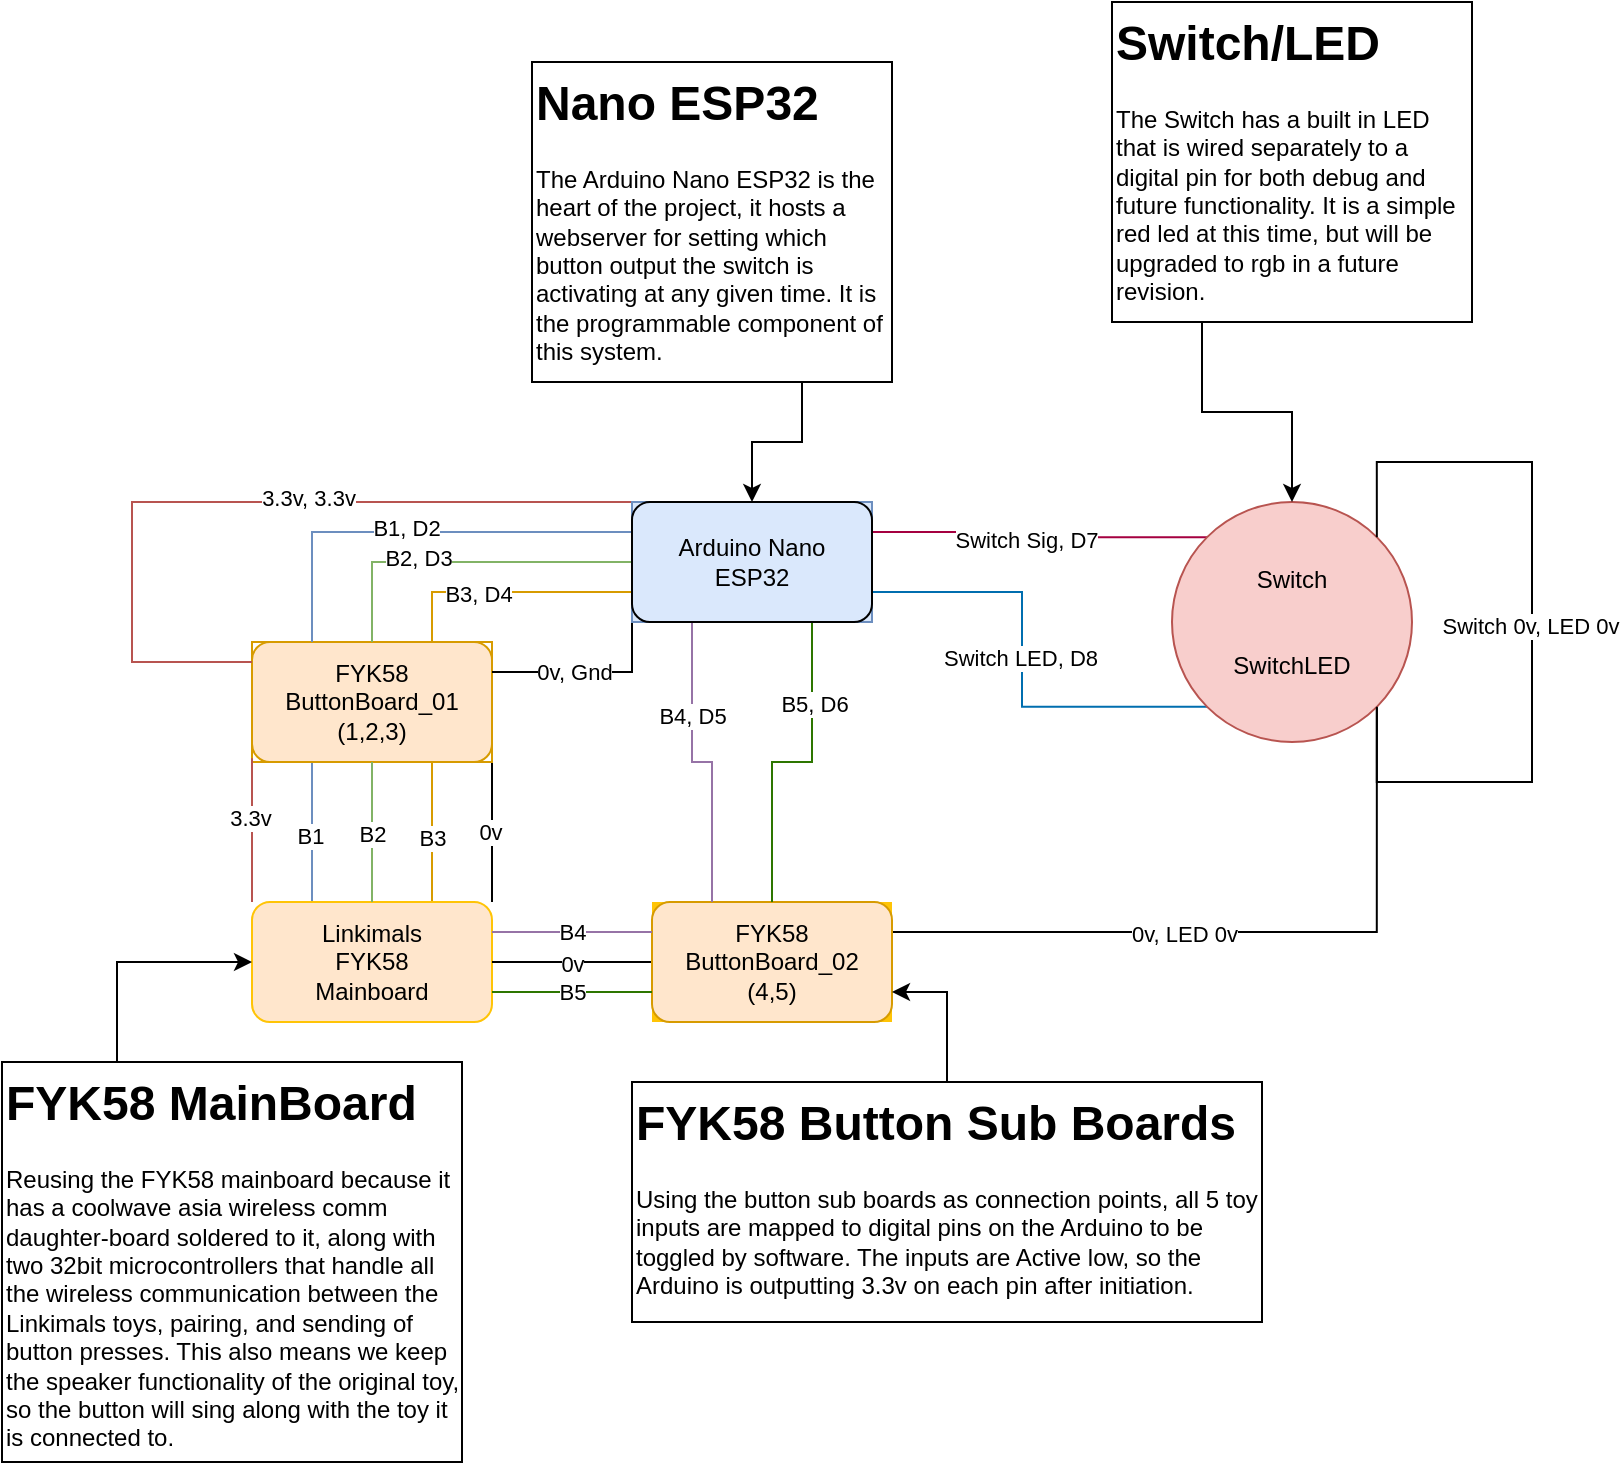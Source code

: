 <mxfile version="24.4.2" type="device">
  <diagram name="Page-1" id="6iL0zZdb1UXBClO7vo0i">
    <mxGraphModel dx="867" dy="540" grid="1" gridSize="10" guides="1" tooltips="1" connect="1" arrows="1" fold="1" page="1" pageScale="1" pageWidth="850" pageHeight="1100" math="0" shadow="0">
      <root>
        <mxCell id="0" />
        <mxCell id="1" parent="0" />
        <mxCell id="ko5nIw5XlUjQezfp-rK0-13" style="edgeStyle=orthogonalEdgeStyle;rounded=0;orthogonalLoop=1;jettySize=auto;html=1;exitX=0.25;exitY=0;exitDx=0;exitDy=0;entryX=0.25;entryY=1;entryDx=0;entryDy=0;endArrow=none;endFill=0;fillColor=#dae8fc;strokeColor=#6c8ebf;" edge="1" parent="1" source="ko5nIw5XlUjQezfp-rK0-3" target="ko5nIw5XlUjQezfp-rK0-8">
          <mxGeometry relative="1" as="geometry" />
        </mxCell>
        <mxCell id="ko5nIw5XlUjQezfp-rK0-17" value="B1" style="edgeLabel;html=1;align=center;verticalAlign=middle;resizable=0;points=[];" vertex="1" connectable="0" parent="ko5nIw5XlUjQezfp-rK0-13">
          <mxGeometry x="-0.052" y="1" relative="1" as="geometry">
            <mxPoint as="offset" />
          </mxGeometry>
        </mxCell>
        <mxCell id="ko5nIw5XlUjQezfp-rK0-15" style="edgeStyle=orthogonalEdgeStyle;rounded=0;orthogonalLoop=1;jettySize=auto;html=1;exitX=0.75;exitY=0;exitDx=0;exitDy=0;entryX=0.75;entryY=1;entryDx=0;entryDy=0;endArrow=none;endFill=0;fillColor=#ffe6cc;strokeColor=#d79b00;" edge="1" parent="1" source="ko5nIw5XlUjQezfp-rK0-3" target="ko5nIw5XlUjQezfp-rK0-8">
          <mxGeometry relative="1" as="geometry" />
        </mxCell>
        <mxCell id="ko5nIw5XlUjQezfp-rK0-19" value="B3" style="edgeLabel;html=1;align=center;verticalAlign=middle;resizable=0;points=[];" vertex="1" connectable="0" parent="ko5nIw5XlUjQezfp-rK0-15">
          <mxGeometry x="-0.07" relative="1" as="geometry">
            <mxPoint as="offset" />
          </mxGeometry>
        </mxCell>
        <mxCell id="ko5nIw5XlUjQezfp-rK0-16" style="edgeStyle=orthogonalEdgeStyle;rounded=0;orthogonalLoop=1;jettySize=auto;html=1;exitX=1;exitY=0;exitDx=0;exitDy=0;entryX=1;entryY=1;entryDx=0;entryDy=0;endArrow=none;endFill=0;" edge="1" parent="1" source="ko5nIw5XlUjQezfp-rK0-3" target="ko5nIw5XlUjQezfp-rK0-8">
          <mxGeometry relative="1" as="geometry" />
        </mxCell>
        <mxCell id="ko5nIw5XlUjQezfp-rK0-20" value="0v" style="edgeLabel;html=1;align=center;verticalAlign=middle;resizable=0;points=[];" vertex="1" connectable="0" parent="ko5nIw5XlUjQezfp-rK0-16">
          <mxGeometry x="0.011" y="1" relative="1" as="geometry">
            <mxPoint as="offset" />
          </mxGeometry>
        </mxCell>
        <mxCell id="ko5nIw5XlUjQezfp-rK0-29" value="" style="edgeStyle=orthogonalEdgeStyle;rounded=0;orthogonalLoop=1;jettySize=auto;html=1;" edge="1" parent="1" source="ko5nIw5XlUjQezfp-rK0-3" target="ko5nIw5XlUjQezfp-rK0-7">
          <mxGeometry relative="1" as="geometry" />
        </mxCell>
        <mxCell id="ko5nIw5XlUjQezfp-rK0-3" value="" style="rounded=1;whiteSpace=wrap;html=1;fillColor=#ffe6cc;strokeColor=#FFC406;" vertex="1" parent="1">
          <mxGeometry x="135" y="470" width="120" height="60" as="geometry" />
        </mxCell>
        <mxCell id="ko5nIw5XlUjQezfp-rK0-4" value="&lt;div&gt;Linkimals FYK58&lt;/div&gt;&lt;div&gt;Mainboard&lt;br&gt;&lt;/div&gt;" style="text;html=1;align=center;verticalAlign=middle;whiteSpace=wrap;rounded=0;" vertex="1" parent="1">
          <mxGeometry x="165" y="485" width="60" height="30" as="geometry" />
        </mxCell>
        <mxCell id="ko5nIw5XlUjQezfp-rK0-46" style="edgeStyle=orthogonalEdgeStyle;rounded=0;orthogonalLoop=1;jettySize=auto;html=1;exitX=1;exitY=1;exitDx=0;exitDy=0;entryX=1;entryY=0.25;entryDx=0;entryDy=0;endArrow=none;endFill=0;" edge="1" parent="1" source="ko5nIw5XlUjQezfp-rK0-10" target="ko5nIw5XlUjQezfp-rK0-6">
          <mxGeometry relative="1" as="geometry">
            <Array as="points">
              <mxPoint x="697" y="485" />
            </Array>
          </mxGeometry>
        </mxCell>
        <mxCell id="ko5nIw5XlUjQezfp-rK0-50" value="0v, LED 0v" style="edgeLabel;html=1;align=center;verticalAlign=middle;resizable=0;points=[];" vertex="1" connectable="0" parent="ko5nIw5XlUjQezfp-rK0-46">
          <mxGeometry x="0.179" y="1" relative="1" as="geometry">
            <mxPoint as="offset" />
          </mxGeometry>
        </mxCell>
        <mxCell id="ko5nIw5XlUjQezfp-rK0-51" style="edgeStyle=orthogonalEdgeStyle;rounded=0;orthogonalLoop=1;jettySize=auto;html=1;exitX=0;exitY=0;exitDx=0;exitDy=0;entryX=1;entryY=0.25;entryDx=0;entryDy=0;endArrow=none;endFill=0;fillColor=#d80073;strokeColor=#A50040;" edge="1" parent="1" source="ko5nIw5XlUjQezfp-rK0-10" target="ko5nIw5XlUjQezfp-rK0-1">
          <mxGeometry relative="1" as="geometry" />
        </mxCell>
        <mxCell id="ko5nIw5XlUjQezfp-rK0-52" value="Switch Sig, D7" style="edgeLabel;html=1;align=center;verticalAlign=middle;resizable=0;points=[];" vertex="1" connectable="0" parent="ko5nIw5XlUjQezfp-rK0-51">
          <mxGeometry x="0.069" y="1" relative="1" as="geometry">
            <mxPoint as="offset" />
          </mxGeometry>
        </mxCell>
        <mxCell id="ko5nIw5XlUjQezfp-rK0-53" style="edgeStyle=orthogonalEdgeStyle;rounded=0;orthogonalLoop=1;jettySize=auto;html=1;exitX=0;exitY=1;exitDx=0;exitDy=0;entryX=1;entryY=0.75;entryDx=0;entryDy=0;endArrow=none;endFill=0;fillColor=#1ba1e2;strokeColor=#006EAF;" edge="1" parent="1" source="ko5nIw5XlUjQezfp-rK0-10" target="ko5nIw5XlUjQezfp-rK0-1">
          <mxGeometry relative="1" as="geometry" />
        </mxCell>
        <mxCell id="ko5nIw5XlUjQezfp-rK0-54" value="Switch LED, D8" style="edgeLabel;html=1;align=center;verticalAlign=middle;resizable=0;points=[];" vertex="1" connectable="0" parent="ko5nIw5XlUjQezfp-rK0-53">
          <mxGeometry x="0.046" y="1" relative="1" as="geometry">
            <mxPoint as="offset" />
          </mxGeometry>
        </mxCell>
        <mxCell id="ko5nIw5XlUjQezfp-rK0-10" value="&lt;div&gt;Switch&lt;/div&gt;&lt;div&gt;&lt;br&gt;&lt;/div&gt;&lt;div&gt;&lt;br&gt;&lt;/div&gt;&lt;div&gt;SwitchLED&lt;br&gt;&lt;/div&gt;" style="ellipse;whiteSpace=wrap;html=1;aspect=fixed;fillColor=#f8cecc;strokeColor=#b85450;" vertex="1" parent="1">
          <mxGeometry x="595" y="270" width="120" height="120" as="geometry" />
        </mxCell>
        <mxCell id="ko5nIw5XlUjQezfp-rK0-11" value="" style="group;fillColor=none;strokeColor=#d79b00;" vertex="1" connectable="0" parent="1">
          <mxGeometry x="135" y="340" width="120" height="60" as="geometry" />
        </mxCell>
        <mxCell id="ko5nIw5XlUjQezfp-rK0-8" value="" style="rounded=1;whiteSpace=wrap;html=1;fillColor=#ffe6cc;strokeColor=#d79b00;" vertex="1" parent="ko5nIw5XlUjQezfp-rK0-11">
          <mxGeometry width="120" height="60" as="geometry" />
        </mxCell>
        <mxCell id="ko5nIw5XlUjQezfp-rK0-9" value="&lt;div&gt;FYK58&lt;/div&gt;&lt;div&gt;ButtonBoard_01&lt;/div&gt;&lt;div&gt;(1,2,3)&lt;br&gt;&lt;/div&gt;" style="text;html=1;align=center;verticalAlign=middle;whiteSpace=wrap;rounded=0;" vertex="1" parent="ko5nIw5XlUjQezfp-rK0-11">
          <mxGeometry x="30" y="15" width="60" height="30" as="geometry" />
        </mxCell>
        <mxCell id="ko5nIw5XlUjQezfp-rK0-12" value="" style="group;fillColor=#FFC406;" vertex="1" connectable="0" parent="1">
          <mxGeometry x="335" y="470" width="120" height="60" as="geometry" />
        </mxCell>
        <mxCell id="ko5nIw5XlUjQezfp-rK0-24" style="edgeStyle=orthogonalEdgeStyle;rounded=0;orthogonalLoop=1;jettySize=auto;html=1;exitX=0;exitY=0.5;exitDx=0;exitDy=0;endArrow=none;endFill=0;" edge="1" parent="ko5nIw5XlUjQezfp-rK0-12" source="ko5nIw5XlUjQezfp-rK0-6">
          <mxGeometry relative="1" as="geometry">
            <mxPoint x="-80.0" y="29.938" as="targetPoint" />
          </mxGeometry>
        </mxCell>
        <mxCell id="ko5nIw5XlUjQezfp-rK0-27" value="0v" style="edgeLabel;html=1;align=center;verticalAlign=middle;resizable=0;points=[];" vertex="1" connectable="0" parent="ko5nIw5XlUjQezfp-rK0-24">
          <mxGeometry x="0.204" relative="1" as="geometry">
            <mxPoint x="8" as="offset" />
          </mxGeometry>
        </mxCell>
        <mxCell id="ko5nIw5XlUjQezfp-rK0-6" value="" style="rounded=1;whiteSpace=wrap;html=1;fillColor=#ffe6cc;strokeColor=#d79b00;" vertex="1" parent="ko5nIw5XlUjQezfp-rK0-12">
          <mxGeometry width="120" height="60" as="geometry" />
        </mxCell>
        <mxCell id="ko5nIw5XlUjQezfp-rK0-7" value="&lt;div&gt;FYK58&lt;/div&gt;&lt;div&gt;ButtonBoard_02&lt;/div&gt;&lt;div&gt;(4,5)&lt;br&gt;&lt;/div&gt;" style="text;html=1;align=center;verticalAlign=middle;whiteSpace=wrap;rounded=0;" vertex="1" parent="ko5nIw5XlUjQezfp-rK0-12">
          <mxGeometry x="30" y="15" width="60" height="30" as="geometry" />
        </mxCell>
        <mxCell id="ko5nIw5XlUjQezfp-rK0-14" style="edgeStyle=orthogonalEdgeStyle;rounded=0;orthogonalLoop=1;jettySize=auto;html=1;exitX=0.5;exitY=0;exitDx=0;exitDy=0;entryX=0.5;entryY=1;entryDx=0;entryDy=0;endArrow=none;endFill=0;fillColor=#d5e8d4;strokeColor=#82b366;" edge="1" parent="1" source="ko5nIw5XlUjQezfp-rK0-3" target="ko5nIw5XlUjQezfp-rK0-8">
          <mxGeometry relative="1" as="geometry" />
        </mxCell>
        <mxCell id="ko5nIw5XlUjQezfp-rK0-18" value="B2" style="edgeLabel;html=1;align=center;verticalAlign=middle;resizable=0;points=[];" vertex="1" connectable="0" parent="ko5nIw5XlUjQezfp-rK0-14">
          <mxGeometry x="-0.034" relative="1" as="geometry">
            <mxPoint as="offset" />
          </mxGeometry>
        </mxCell>
        <mxCell id="ko5nIw5XlUjQezfp-rK0-21" style="edgeStyle=orthogonalEdgeStyle;rounded=0;orthogonalLoop=1;jettySize=auto;html=1;exitX=0;exitY=0;exitDx=0;exitDy=0;entryX=0.006;entryY=0.968;entryDx=0;entryDy=0;entryPerimeter=0;endArrow=none;endFill=0;fillColor=#f8cecc;strokeColor=#b85450;" edge="1" parent="1" source="ko5nIw5XlUjQezfp-rK0-3" target="ko5nIw5XlUjQezfp-rK0-8">
          <mxGeometry relative="1" as="geometry">
            <Array as="points">
              <mxPoint x="135" y="398" />
            </Array>
          </mxGeometry>
        </mxCell>
        <mxCell id="ko5nIw5XlUjQezfp-rK0-22" value="3.3v" style="edgeLabel;html=1;align=center;verticalAlign=middle;resizable=0;points=[];" vertex="1" connectable="0" parent="ko5nIw5XlUjQezfp-rK0-21">
          <mxGeometry x="0.172" y="1" relative="1" as="geometry">
            <mxPoint as="offset" />
          </mxGeometry>
        </mxCell>
        <mxCell id="ko5nIw5XlUjQezfp-rK0-23" style="edgeStyle=orthogonalEdgeStyle;rounded=0;orthogonalLoop=1;jettySize=auto;html=1;exitX=0;exitY=0.25;exitDx=0;exitDy=0;entryX=1;entryY=0.25;entryDx=0;entryDy=0;endArrow=none;endFill=0;fillColor=#e1d5e7;strokeColor=#9673a6;" edge="1" parent="1" source="ko5nIw5XlUjQezfp-rK0-6" target="ko5nIw5XlUjQezfp-rK0-3">
          <mxGeometry relative="1" as="geometry" />
        </mxCell>
        <mxCell id="ko5nIw5XlUjQezfp-rK0-26" value="B4" style="edgeLabel;html=1;align=center;verticalAlign=middle;resizable=0;points=[];" vertex="1" connectable="0" parent="ko5nIw5XlUjQezfp-rK0-23">
          <mxGeometry x="0.231" y="-1" relative="1" as="geometry">
            <mxPoint x="9" y="1" as="offset" />
          </mxGeometry>
        </mxCell>
        <mxCell id="ko5nIw5XlUjQezfp-rK0-25" style="edgeStyle=orthogonalEdgeStyle;rounded=0;orthogonalLoop=1;jettySize=auto;html=1;exitX=0;exitY=0.75;exitDx=0;exitDy=0;entryX=1;entryY=0.75;entryDx=0;entryDy=0;endArrow=none;endFill=0;fillColor=#60a917;strokeColor=#2D7600;" edge="1" parent="1" source="ko5nIw5XlUjQezfp-rK0-6" target="ko5nIw5XlUjQezfp-rK0-3">
          <mxGeometry relative="1" as="geometry" />
        </mxCell>
        <mxCell id="ko5nIw5XlUjQezfp-rK0-28" value="B5" style="edgeLabel;html=1;align=center;verticalAlign=middle;resizable=0;points=[];" vertex="1" connectable="0" parent="ko5nIw5XlUjQezfp-rK0-25">
          <mxGeometry x="0.278" y="-1" relative="1" as="geometry">
            <mxPoint x="11" y="1" as="offset" />
          </mxGeometry>
        </mxCell>
        <mxCell id="ko5nIw5XlUjQezfp-rK0-30" style="edgeStyle=orthogonalEdgeStyle;rounded=0;orthogonalLoop=1;jettySize=auto;html=1;exitX=0;exitY=0;exitDx=0;exitDy=0;jumpStyle=none;endArrow=none;endFill=0;fillColor=#f8cecc;strokeColor=#b85450;" edge="1" parent="1" source="ko5nIw5XlUjQezfp-rK0-1">
          <mxGeometry relative="1" as="geometry">
            <mxPoint x="135" y="350" as="targetPoint" />
            <Array as="points">
              <mxPoint x="75" y="270" />
              <mxPoint x="75" y="350" />
            </Array>
          </mxGeometry>
        </mxCell>
        <mxCell id="ko5nIw5XlUjQezfp-rK0-35" value="3.3v, 3.3v" style="edgeLabel;html=1;align=center;verticalAlign=middle;resizable=0;points=[];" vertex="1" connectable="0" parent="ko5nIw5XlUjQezfp-rK0-30">
          <mxGeometry x="-0.168" y="-2" relative="1" as="geometry">
            <mxPoint as="offset" />
          </mxGeometry>
        </mxCell>
        <mxCell id="ko5nIw5XlUjQezfp-rK0-31" style="edgeStyle=orthogonalEdgeStyle;rounded=0;orthogonalLoop=1;jettySize=auto;html=1;exitX=0;exitY=0.25;exitDx=0;exitDy=0;entryX=0.25;entryY=0;entryDx=0;entryDy=0;endArrow=none;endFill=0;fillColor=#dae8fc;strokeColor=#6c8ebf;" edge="1" parent="1" source="ko5nIw5XlUjQezfp-rK0-1" target="ko5nIw5XlUjQezfp-rK0-8">
          <mxGeometry relative="1" as="geometry" />
        </mxCell>
        <mxCell id="ko5nIw5XlUjQezfp-rK0-36" value="B1, D2" style="edgeLabel;html=1;align=center;verticalAlign=middle;resizable=0;points=[];" vertex="1" connectable="0" parent="ko5nIw5XlUjQezfp-rK0-31">
          <mxGeometry x="0.056" y="-2" relative="1" as="geometry">
            <mxPoint as="offset" />
          </mxGeometry>
        </mxCell>
        <mxCell id="ko5nIw5XlUjQezfp-rK0-32" style="edgeStyle=orthogonalEdgeStyle;rounded=0;orthogonalLoop=1;jettySize=auto;html=1;exitX=0;exitY=0.5;exitDx=0;exitDy=0;entryX=0.5;entryY=0;entryDx=0;entryDy=0;endArrow=none;endFill=0;fillColor=#d5e8d4;strokeColor=#82b366;" edge="1" parent="1" source="ko5nIw5XlUjQezfp-rK0-1" target="ko5nIw5XlUjQezfp-rK0-8">
          <mxGeometry relative="1" as="geometry" />
        </mxCell>
        <mxCell id="ko5nIw5XlUjQezfp-rK0-37" value="B2, D3" style="edgeLabel;html=1;align=center;verticalAlign=middle;resizable=0;points=[];" vertex="1" connectable="0" parent="ko5nIw5XlUjQezfp-rK0-32">
          <mxGeometry x="0.262" y="-2" relative="1" as="geometry">
            <mxPoint as="offset" />
          </mxGeometry>
        </mxCell>
        <mxCell id="ko5nIw5XlUjQezfp-rK0-33" style="edgeStyle=orthogonalEdgeStyle;rounded=0;orthogonalLoop=1;jettySize=auto;html=1;exitX=0;exitY=0.75;exitDx=0;exitDy=0;entryX=0.75;entryY=0;entryDx=0;entryDy=0;endArrow=none;endFill=0;fillColor=#ffe6cc;strokeColor=#d79b00;" edge="1" parent="1" source="ko5nIw5XlUjQezfp-rK0-1" target="ko5nIw5XlUjQezfp-rK0-8">
          <mxGeometry relative="1" as="geometry">
            <Array as="points">
              <mxPoint x="225" y="315" />
            </Array>
          </mxGeometry>
        </mxCell>
        <mxCell id="ko5nIw5XlUjQezfp-rK0-38" value="B3, D4" style="edgeLabel;html=1;align=center;verticalAlign=middle;resizable=0;points=[];" vertex="1" connectable="0" parent="ko5nIw5XlUjQezfp-rK0-33">
          <mxGeometry x="0.236" y="1" relative="1" as="geometry">
            <mxPoint as="offset" />
          </mxGeometry>
        </mxCell>
        <mxCell id="ko5nIw5XlUjQezfp-rK0-34" style="edgeStyle=orthogonalEdgeStyle;rounded=0;orthogonalLoop=1;jettySize=auto;html=1;exitX=0;exitY=1;exitDx=0;exitDy=0;entryX=1;entryY=0.25;entryDx=0;entryDy=0;endArrow=none;endFill=0;" edge="1" parent="1" source="ko5nIw5XlUjQezfp-rK0-1" target="ko5nIw5XlUjQezfp-rK0-8">
          <mxGeometry relative="1" as="geometry" />
        </mxCell>
        <mxCell id="ko5nIw5XlUjQezfp-rK0-39" value="0v, Gnd" style="edgeLabel;html=1;align=center;verticalAlign=middle;resizable=0;points=[];" vertex="1" connectable="0" parent="ko5nIw5XlUjQezfp-rK0-34">
          <mxGeometry x="-0.005" y="3" relative="1" as="geometry">
            <mxPoint x="-7" y="-3" as="offset" />
          </mxGeometry>
        </mxCell>
        <mxCell id="ko5nIw5XlUjQezfp-rK0-41" style="edgeStyle=orthogonalEdgeStyle;rounded=0;orthogonalLoop=1;jettySize=auto;html=1;exitX=0.25;exitY=1;exitDx=0;exitDy=0;entryX=0.25;entryY=0;entryDx=0;entryDy=0;endArrow=none;endFill=0;fillColor=#e1d5e7;strokeColor=#9673a6;" edge="1" parent="1" source="ko5nIw5XlUjQezfp-rK0-1" target="ko5nIw5XlUjQezfp-rK0-6">
          <mxGeometry relative="1" as="geometry" />
        </mxCell>
        <mxCell id="ko5nIw5XlUjQezfp-rK0-43" value="B4, D5" style="edgeLabel;html=1;align=center;verticalAlign=middle;resizable=0;points=[];" vertex="1" connectable="0" parent="ko5nIw5XlUjQezfp-rK0-41">
          <mxGeometry x="-0.372" relative="1" as="geometry">
            <mxPoint as="offset" />
          </mxGeometry>
        </mxCell>
        <mxCell id="ko5nIw5XlUjQezfp-rK0-42" style="edgeStyle=orthogonalEdgeStyle;rounded=0;orthogonalLoop=1;jettySize=auto;html=1;exitX=0.75;exitY=1;exitDx=0;exitDy=0;entryX=0.5;entryY=0;entryDx=0;entryDy=0;endArrow=none;endFill=0;fillColor=#60a917;strokeColor=#2D7600;" edge="1" parent="1" source="ko5nIw5XlUjQezfp-rK0-1" target="ko5nIw5XlUjQezfp-rK0-6">
          <mxGeometry relative="1" as="geometry" />
        </mxCell>
        <mxCell id="ko5nIw5XlUjQezfp-rK0-44" value="B5, D6" style="edgeLabel;html=1;align=center;verticalAlign=middle;resizable=0;points=[];" vertex="1" connectable="0" parent="ko5nIw5XlUjQezfp-rK0-42">
          <mxGeometry x="-0.489" y="1" relative="1" as="geometry">
            <mxPoint as="offset" />
          </mxGeometry>
        </mxCell>
        <mxCell id="ko5nIw5XlUjQezfp-rK0-47" style="edgeStyle=orthogonalEdgeStyle;rounded=0;orthogonalLoop=1;jettySize=auto;html=1;exitX=1;exitY=0;exitDx=0;exitDy=0;entryX=1;entryY=1;entryDx=0;entryDy=0;endArrow=none;endFill=0;" edge="1" parent="1" source="ko5nIw5XlUjQezfp-rK0-10" target="ko5nIw5XlUjQezfp-rK0-10">
          <mxGeometry relative="1" as="geometry">
            <Array as="points">
              <mxPoint x="697" y="250" />
              <mxPoint x="775" y="250" />
              <mxPoint x="775" y="410" />
              <mxPoint x="697" y="410" />
            </Array>
          </mxGeometry>
        </mxCell>
        <mxCell id="ko5nIw5XlUjQezfp-rK0-48" value="Switch 0v, LED 0v" style="edgeLabel;html=1;align=center;verticalAlign=middle;resizable=0;points=[];" vertex="1" connectable="0" parent="ko5nIw5XlUjQezfp-rK0-47">
          <mxGeometry x="0.299" y="-1" relative="1" as="geometry">
            <mxPoint y="-57" as="offset" />
          </mxGeometry>
        </mxCell>
        <mxCell id="ko5nIw5XlUjQezfp-rK0-5" value="" style="group;fillColor=#DAE8FC;strokeColor=#6c8ebf;" vertex="1" connectable="0" parent="1">
          <mxGeometry x="325" y="270" width="120" height="60" as="geometry" />
        </mxCell>
        <mxCell id="ko5nIw5XlUjQezfp-rK0-1" value="" style="rounded=1;whiteSpace=wrap;html=1;fillColor=none;" vertex="1" parent="ko5nIw5XlUjQezfp-rK0-5">
          <mxGeometry width="120" height="60" as="geometry" />
        </mxCell>
        <mxCell id="ko5nIw5XlUjQezfp-rK0-2" value="Arduino Nano ESP32" style="text;html=1;align=center;verticalAlign=middle;whiteSpace=wrap;rounded=0;" vertex="1" parent="ko5nIw5XlUjQezfp-rK0-5">
          <mxGeometry x="20" y="10" width="80" height="40" as="geometry" />
        </mxCell>
        <mxCell id="ko5nIw5XlUjQezfp-rK0-64" style="edgeStyle=orthogonalEdgeStyle;rounded=0;orthogonalLoop=1;jettySize=auto;html=1;exitX=0.25;exitY=0;exitDx=0;exitDy=0;entryX=0;entryY=0.5;entryDx=0;entryDy=0;" edge="1" parent="1" source="ko5nIw5XlUjQezfp-rK0-61" target="ko5nIw5XlUjQezfp-rK0-3">
          <mxGeometry relative="1" as="geometry" />
        </mxCell>
        <mxCell id="ko5nIw5XlUjQezfp-rK0-61" value="&lt;h1 style=&quot;margin-top: 0px;&quot;&gt;FYK58 MainBoard&lt;br&gt;&lt;/h1&gt;&lt;p&gt;Reusing the FYK58 mainboard because it has a coolwave asia wireless comm daughter-board soldered to it, along with two 32bit microcontrollers that handle all the wireless communication between the Linkimals toys, pairing, and sending of button presses. This also means we keep the speaker functionality of the original toy, so the button will sing along with the toy it is connected to. &lt;br&gt;&lt;/p&gt;" style="text;html=1;whiteSpace=wrap;overflow=hidden;rounded=0;strokeColor=default;" vertex="1" parent="1">
          <mxGeometry x="10" y="550" width="230" height="200" as="geometry" />
        </mxCell>
        <mxCell id="ko5nIw5XlUjQezfp-rK0-66" style="edgeStyle=orthogonalEdgeStyle;rounded=0;orthogonalLoop=1;jettySize=auto;html=1;exitX=0.5;exitY=0;exitDx=0;exitDy=0;entryX=1;entryY=0.75;entryDx=0;entryDy=0;" edge="1" parent="1" source="ko5nIw5XlUjQezfp-rK0-65" target="ko5nIw5XlUjQezfp-rK0-6">
          <mxGeometry relative="1" as="geometry" />
        </mxCell>
        <mxCell id="ko5nIw5XlUjQezfp-rK0-65" value="&lt;h1 style=&quot;margin-top: 0px;&quot;&gt;FYK58 Button Sub Boards&lt;br&gt;&lt;/h1&gt;&lt;p&gt;Using the button sub boards as connection points, all 5 toy inputs are mapped to digital pins on the Arduino to be toggled by software. The inputs are Active low, so the Arduino is outputting 3.3v on each pin after initiation. &lt;br&gt;&lt;/p&gt;" style="text;html=1;whiteSpace=wrap;overflow=hidden;rounded=0;strokeColor=default;" vertex="1" parent="1">
          <mxGeometry x="325" y="560" width="315" height="120" as="geometry" />
        </mxCell>
        <mxCell id="ko5nIw5XlUjQezfp-rK0-69" style="edgeStyle=orthogonalEdgeStyle;rounded=0;orthogonalLoop=1;jettySize=auto;html=1;exitX=0.25;exitY=1;exitDx=0;exitDy=0;entryX=0.5;entryY=0;entryDx=0;entryDy=0;" edge="1" parent="1" source="ko5nIw5XlUjQezfp-rK0-68" target="ko5nIw5XlUjQezfp-rK0-10">
          <mxGeometry relative="1" as="geometry" />
        </mxCell>
        <mxCell id="ko5nIw5XlUjQezfp-rK0-68" value="&lt;h1 style=&quot;margin-top: 0px;&quot;&gt;Switch/LED&lt;/h1&gt;&lt;div&gt;The Switch has a built in LED that is wired separately to a digital pin for both debug and future functionality. It is a simple red led at this time, but will be upgraded to rgb in a future revision. &lt;br&gt;&lt;/div&gt;" style="text;html=1;whiteSpace=wrap;overflow=hidden;rounded=0;strokeColor=default;" vertex="1" parent="1">
          <mxGeometry x="565" y="20" width="180" height="160" as="geometry" />
        </mxCell>
        <mxCell id="ko5nIw5XlUjQezfp-rK0-71" style="edgeStyle=orthogonalEdgeStyle;rounded=0;orthogonalLoop=1;jettySize=auto;html=1;exitX=0.75;exitY=1;exitDx=0;exitDy=0;entryX=0.5;entryY=0;entryDx=0;entryDy=0;" edge="1" parent="1" source="ko5nIw5XlUjQezfp-rK0-70" target="ko5nIw5XlUjQezfp-rK0-1">
          <mxGeometry relative="1" as="geometry" />
        </mxCell>
        <mxCell id="ko5nIw5XlUjQezfp-rK0-70" value="&lt;h1 style=&quot;margin-top: 0px;&quot;&gt;Nano ESP32&lt;br&gt;&lt;/h1&gt;&lt;p&gt;The Arduino Nano ESP32 is the heart of the project, it hosts a webserver for setting which button output the switch is activating at any given time. It is the programmable component of this system. &lt;br&gt;&lt;/p&gt;" style="text;html=1;whiteSpace=wrap;overflow=hidden;rounded=0;strokeColor=default;" vertex="1" parent="1">
          <mxGeometry x="275" y="50" width="180" height="160" as="geometry" />
        </mxCell>
      </root>
    </mxGraphModel>
  </diagram>
</mxfile>
